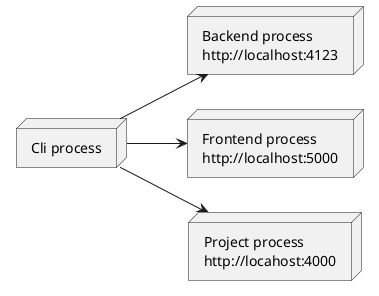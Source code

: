@startuml Restlessness dev command generated processes

left to right direction

node "Cli process" as cli
node "Backend process\nhttp://localhost:4123" as backend
node "Frontend process\nhttp://localhost:5000" as frontend
node "Project process\nhttp://locahost:4000" as project

cli --> backend
cli --> frontend
cli --> project

@enduml